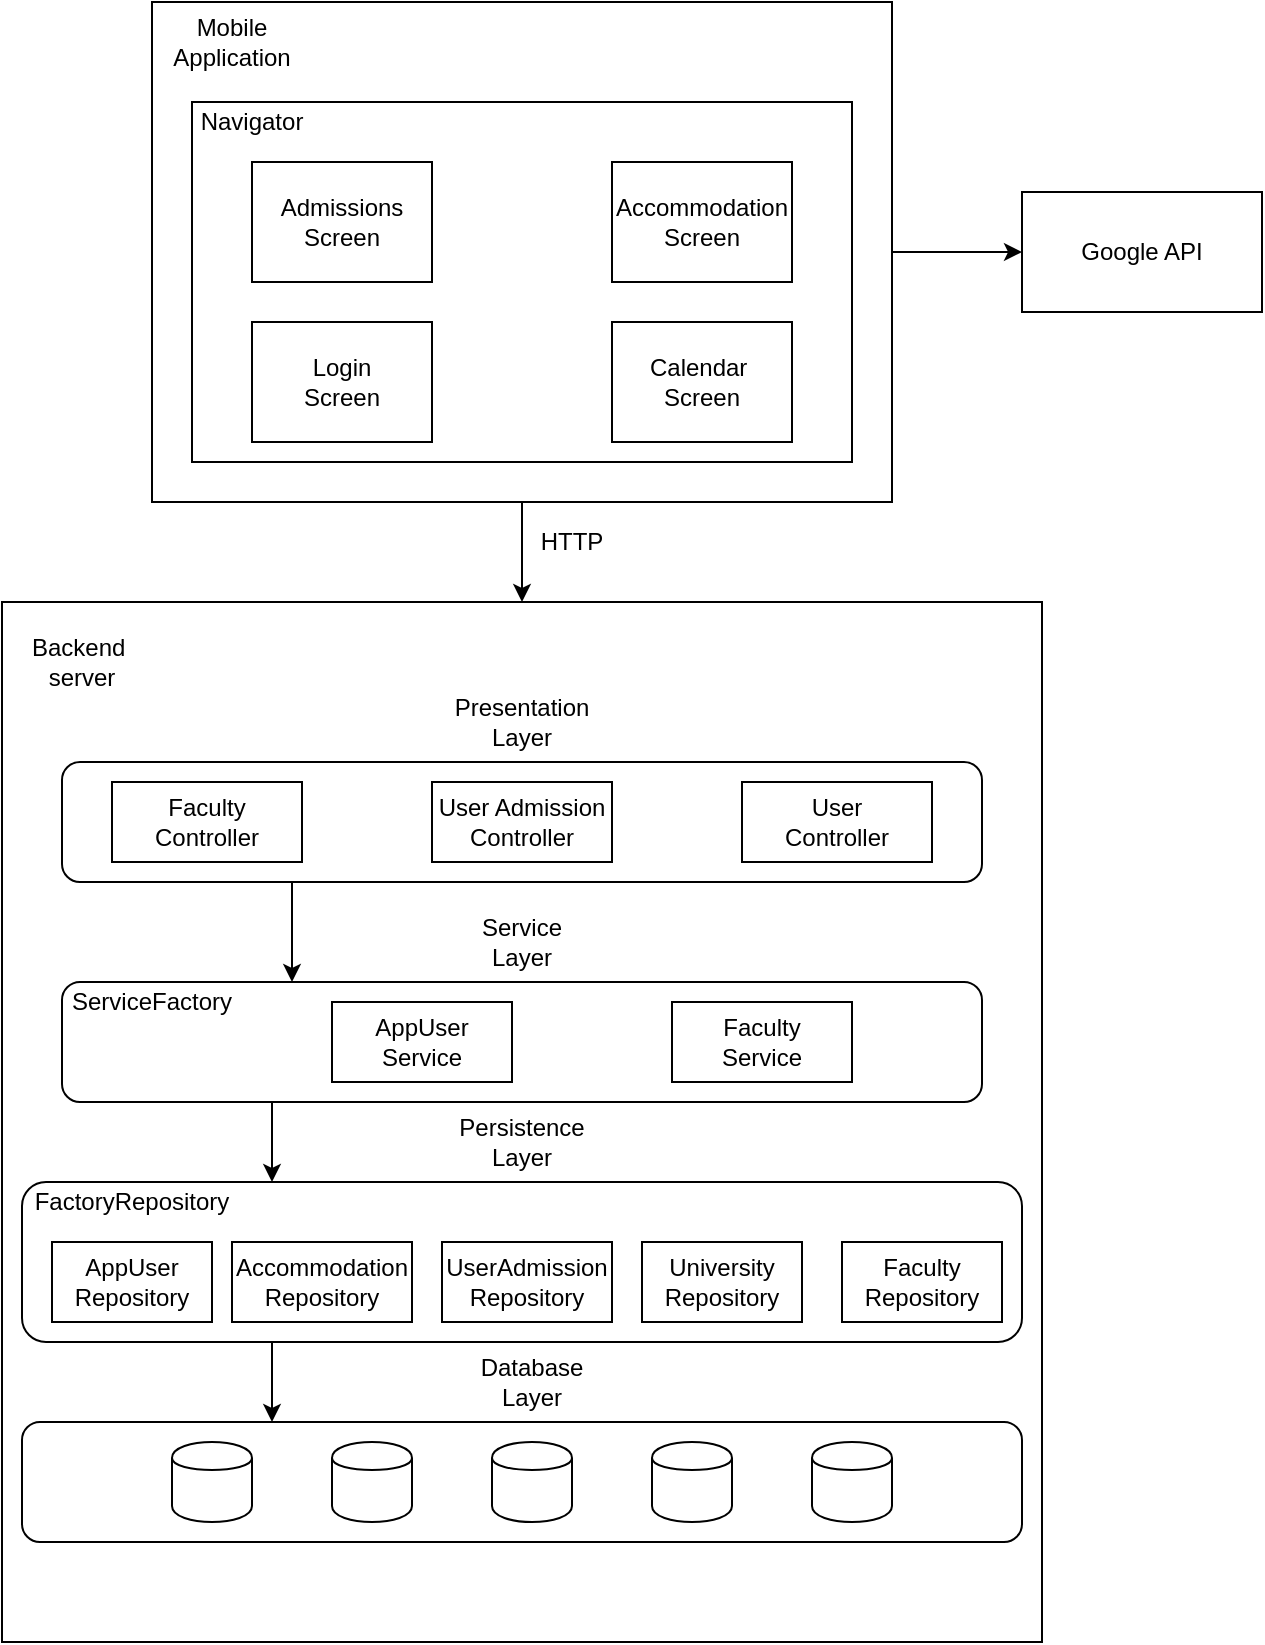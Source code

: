<mxfile version="13.3.4" type="device"><diagram id="6f1mGrwrvJtXrkFQD_nu" name="Page-1"><mxGraphModel dx="1631" dy="964" grid="1" gridSize="10" guides="1" tooltips="1" connect="1" arrows="1" fold="1" page="1" pageScale="1" pageWidth="850" pageHeight="1100" math="0" shadow="0"><root><mxCell id="0"/><mxCell id="1" parent="0"/><mxCell id="Dol069_w7bHy62BMFqkr-1" value="" style="rounded=0;whiteSpace=wrap;html=1;" vertex="1" parent="1"><mxGeometry x="105" y="120" width="370" height="250" as="geometry"/></mxCell><mxCell id="Dol069_w7bHy62BMFqkr-2" value="Mobile&lt;br&gt;Application" style="text;html=1;strokeColor=none;fillColor=none;align=center;verticalAlign=middle;whiteSpace=wrap;rounded=0;" vertex="1" parent="1"><mxGeometry x="125" y="130" width="40" height="20" as="geometry"/></mxCell><mxCell id="Dol069_w7bHy62BMFqkr-3" value="" style="rounded=0;whiteSpace=wrap;html=1;" vertex="1" parent="1"><mxGeometry x="125" y="170" width="330" height="180" as="geometry"/></mxCell><mxCell id="Dol069_w7bHy62BMFqkr-4" value="Navigator" style="text;html=1;strokeColor=none;fillColor=none;align=center;verticalAlign=middle;whiteSpace=wrap;rounded=0;" vertex="1" parent="1"><mxGeometry x="135" y="170" width="40" height="20" as="geometry"/></mxCell><mxCell id="Dol069_w7bHy62BMFqkr-5" value="Login &lt;br&gt;Screen" style="rounded=0;whiteSpace=wrap;html=1;" vertex="1" parent="1"><mxGeometry x="155" y="280" width="90" height="60" as="geometry"/></mxCell><mxCell id="Dol069_w7bHy62BMFqkr-6" value="Accommodation&lt;br&gt;Screen" style="rounded=0;whiteSpace=wrap;html=1;" vertex="1" parent="1"><mxGeometry x="335" y="200" width="90" height="60" as="geometry"/></mxCell><mxCell id="Dol069_w7bHy62BMFqkr-7" value="Calendar&amp;nbsp;&lt;br&gt;Screen" style="rounded=0;whiteSpace=wrap;html=1;" vertex="1" parent="1"><mxGeometry x="335" y="280" width="90" height="60" as="geometry"/></mxCell><mxCell id="Dol069_w7bHy62BMFqkr-8" value="Admissions&lt;br&gt;Screen" style="rounded=0;whiteSpace=wrap;html=1;" vertex="1" parent="1"><mxGeometry x="155" y="200" width="90" height="60" as="geometry"/></mxCell><mxCell id="Dol069_w7bHy62BMFqkr-10" value="" style="rounded=0;whiteSpace=wrap;html=1;" vertex="1" parent="1"><mxGeometry x="30" y="420" width="520" height="520" as="geometry"/></mxCell><mxCell id="Dol069_w7bHy62BMFqkr-11" value="Backend&amp;nbsp;&lt;br&gt;server" style="text;html=1;strokeColor=none;fillColor=none;align=center;verticalAlign=middle;whiteSpace=wrap;rounded=0;" vertex="1" parent="1"><mxGeometry x="50" y="440" width="40" height="20" as="geometry"/></mxCell><mxCell id="Dol069_w7bHy62BMFqkr-48" value="" style="endArrow=classic;html=1;entryX=0.25;entryY=0;entryDx=0;entryDy=0;" edge="1" parent="1" target="Dol069_w7bHy62BMFqkr-55"><mxGeometry width="50" height="50" relative="1" as="geometry"><mxPoint x="165" y="640" as="sourcePoint"/><mxPoint x="185.0" y="730" as="targetPoint"/></mxGeometry></mxCell><mxCell id="Dol069_w7bHy62BMFqkr-49" value="" style="rounded=1;whiteSpace=wrap;html=1;" vertex="1" parent="1"><mxGeometry x="60" y="610" width="460" height="60" as="geometry"/></mxCell><mxCell id="Dol069_w7bHy62BMFqkr-50" value="" style="rounded=1;whiteSpace=wrap;html=1;" vertex="1" parent="1"><mxGeometry x="60" y="500" width="460" height="60" as="geometry"/></mxCell><mxCell id="Dol069_w7bHy62BMFqkr-51" value="Faculty&lt;br&gt;Controller" style="rounded=0;whiteSpace=wrap;html=1;" vertex="1" parent="1"><mxGeometry x="85" y="510" width="95" height="40" as="geometry"/></mxCell><mxCell id="Dol069_w7bHy62BMFqkr-52" value="User Admission&lt;br&gt;Controller" style="rounded=0;whiteSpace=wrap;html=1;" vertex="1" parent="1"><mxGeometry x="245" y="510" width="90" height="40" as="geometry"/></mxCell><mxCell id="Dol069_w7bHy62BMFqkr-53" value="User&lt;br&gt;Controller" style="rounded=0;whiteSpace=wrap;html=1;" vertex="1" parent="1"><mxGeometry x="400" y="510" width="95" height="40" as="geometry"/></mxCell><mxCell id="Dol069_w7bHy62BMFqkr-54" value="ServiceFactory" style="text;html=1;strokeColor=none;fillColor=none;align=center;verticalAlign=middle;whiteSpace=wrap;rounded=0;" vertex="1" parent="1"><mxGeometry x="85" y="610" width="40" height="20" as="geometry"/></mxCell><mxCell id="Dol069_w7bHy62BMFqkr-55" value="" style="rounded=1;whiteSpace=wrap;html=1;" vertex="1" parent="1"><mxGeometry x="40" y="710" width="500" height="80" as="geometry"/></mxCell><mxCell id="Dol069_w7bHy62BMFqkr-56" value="AppUser&lt;br&gt;Service" style="rounded=0;whiteSpace=wrap;html=1;" vertex="1" parent="1"><mxGeometry x="195" y="620" width="90" height="40" as="geometry"/></mxCell><mxCell id="Dol069_w7bHy62BMFqkr-57" value="Faculty&lt;br&gt;Service" style="rounded=0;whiteSpace=wrap;html=1;" vertex="1" parent="1"><mxGeometry x="365" y="620" width="90" height="40" as="geometry"/></mxCell><mxCell id="Dol069_w7bHy62BMFqkr-58" value="FactoryRepository" style="text;html=1;strokeColor=none;fillColor=none;align=center;verticalAlign=middle;whiteSpace=wrap;rounded=0;" vertex="1" parent="1"><mxGeometry x="75" y="710" width="40" height="20" as="geometry"/></mxCell><mxCell id="Dol069_w7bHy62BMFqkr-59" value="AppUser&lt;br&gt;Repository" style="rounded=0;whiteSpace=wrap;html=1;" vertex="1" parent="1"><mxGeometry x="55" y="740" width="80" height="40" as="geometry"/></mxCell><mxCell id="Dol069_w7bHy62BMFqkr-60" value="Accommodation&lt;br&gt;Repository" style="rounded=0;whiteSpace=wrap;html=1;" vertex="1" parent="1"><mxGeometry x="145" y="740" width="90" height="40" as="geometry"/></mxCell><mxCell id="Dol069_w7bHy62BMFqkr-61" value="UserAdmission&lt;br&gt;Repository" style="rounded=0;whiteSpace=wrap;html=1;" vertex="1" parent="1"><mxGeometry x="250" y="740" width="85" height="40" as="geometry"/></mxCell><mxCell id="Dol069_w7bHy62BMFqkr-62" value="University&lt;br&gt;Repository" style="rounded=0;whiteSpace=wrap;html=1;" vertex="1" parent="1"><mxGeometry x="350" y="740" width="80" height="40" as="geometry"/></mxCell><mxCell id="Dol069_w7bHy62BMFqkr-63" value="Faculty&lt;br&gt;Repository" style="rounded=0;whiteSpace=wrap;html=1;" vertex="1" parent="1"><mxGeometry x="450" y="740" width="80" height="40" as="geometry"/></mxCell><mxCell id="Dol069_w7bHy62BMFqkr-64" value="" style="rounded=1;whiteSpace=wrap;html=1;" vertex="1" parent="1"><mxGeometry x="40" y="830" width="500" height="60" as="geometry"/></mxCell><mxCell id="Dol069_w7bHy62BMFqkr-65" value="" style="shape=cylinder;whiteSpace=wrap;html=1;boundedLbl=1;backgroundOutline=1;" vertex="1" parent="1"><mxGeometry x="195" y="840" width="40" height="40" as="geometry"/></mxCell><mxCell id="Dol069_w7bHy62BMFqkr-66" value="" style="shape=cylinder;whiteSpace=wrap;html=1;boundedLbl=1;backgroundOutline=1;" vertex="1" parent="1"><mxGeometry x="275" y="840" width="40" height="40" as="geometry"/></mxCell><mxCell id="Dol069_w7bHy62BMFqkr-67" value="" style="shape=cylinder;whiteSpace=wrap;html=1;boundedLbl=1;backgroundOutline=1;" vertex="1" parent="1"><mxGeometry x="355" y="840" width="40" height="40" as="geometry"/></mxCell><mxCell id="Dol069_w7bHy62BMFqkr-68" value="" style="shape=cylinder;whiteSpace=wrap;html=1;boundedLbl=1;backgroundOutline=1;" vertex="1" parent="1"><mxGeometry x="435" y="840" width="40" height="40" as="geometry"/></mxCell><mxCell id="Dol069_w7bHy62BMFqkr-69" value="" style="shape=cylinder;whiteSpace=wrap;html=1;boundedLbl=1;backgroundOutline=1;" vertex="1" parent="1"><mxGeometry x="115" y="840" width="40" height="40" as="geometry"/></mxCell><mxCell id="Dol069_w7bHy62BMFqkr-70" value="Presentation Layer" style="text;html=1;strokeColor=none;fillColor=none;align=center;verticalAlign=middle;whiteSpace=wrap;rounded=0;" vertex="1" parent="1"><mxGeometry x="270" y="470" width="40" height="20" as="geometry"/></mxCell><mxCell id="Dol069_w7bHy62BMFqkr-71" value="Service Layer" style="text;html=1;strokeColor=none;fillColor=none;align=center;verticalAlign=middle;whiteSpace=wrap;rounded=0;" vertex="1" parent="1"><mxGeometry x="270" y="580" width="40" height="20" as="geometry"/></mxCell><mxCell id="Dol069_w7bHy62BMFqkr-72" value="Persistence Layer" style="text;html=1;strokeColor=none;fillColor=none;align=center;verticalAlign=middle;whiteSpace=wrap;rounded=0;" vertex="1" parent="1"><mxGeometry x="270" y="680" width="40" height="20" as="geometry"/></mxCell><mxCell id="Dol069_w7bHy62BMFqkr-73" value="Database Layer" style="text;html=1;strokeColor=none;fillColor=none;align=center;verticalAlign=middle;whiteSpace=wrap;rounded=0;" vertex="1" parent="1"><mxGeometry x="275" y="800" width="40" height="20" as="geometry"/></mxCell><mxCell id="Dol069_w7bHy62BMFqkr-74" value="" style="endArrow=classic;html=1;exitX=0.25;exitY=1;exitDx=0;exitDy=0;entryX=0.25;entryY=0;entryDx=0;entryDy=0;" edge="1" parent="1" source="Dol069_w7bHy62BMFqkr-50" target="Dol069_w7bHy62BMFqkr-49"><mxGeometry width="50" height="50" relative="1" as="geometry"><mxPoint x="200" y="600" as="sourcePoint"/><mxPoint x="90" y="660" as="targetPoint"/></mxGeometry></mxCell><mxCell id="Dol069_w7bHy62BMFqkr-75" value="" style="endArrow=classic;html=1;entryX=0.25;entryY=0;entryDx=0;entryDy=0;exitX=0.25;exitY=1;exitDx=0;exitDy=0;" edge="1" parent="1" source="Dol069_w7bHy62BMFqkr-55" target="Dol069_w7bHy62BMFqkr-64"><mxGeometry width="50" height="50" relative="1" as="geometry"><mxPoint x="180" y="700" as="sourcePoint"/><mxPoint x="320" y="800" as="targetPoint"/></mxGeometry></mxCell><mxCell id="Dol069_w7bHy62BMFqkr-76" value="" style="endArrow=classic;html=1;exitX=0.5;exitY=1;exitDx=0;exitDy=0;entryX=0.5;entryY=0;entryDx=0;entryDy=0;" edge="1" parent="1" source="Dol069_w7bHy62BMFqkr-1" target="Dol069_w7bHy62BMFqkr-10"><mxGeometry width="50" height="50" relative="1" as="geometry"><mxPoint x="390" y="510" as="sourcePoint"/><mxPoint x="440" y="460" as="targetPoint"/></mxGeometry></mxCell><mxCell id="Dol069_w7bHy62BMFqkr-77" value="HTTP" style="text;html=1;strokeColor=none;fillColor=none;align=center;verticalAlign=middle;whiteSpace=wrap;rounded=0;" vertex="1" parent="1"><mxGeometry x="295" y="380" width="40" height="20" as="geometry"/></mxCell><mxCell id="Dol069_w7bHy62BMFqkr-78" value="Google API" style="rounded=0;whiteSpace=wrap;html=1;" vertex="1" parent="1"><mxGeometry x="540" y="215" width="120" height="60" as="geometry"/></mxCell><mxCell id="Dol069_w7bHy62BMFqkr-79" value="" style="endArrow=classic;html=1;exitX=1;exitY=0.5;exitDx=0;exitDy=0;entryX=0;entryY=0.5;entryDx=0;entryDy=0;" edge="1" parent="1" source="Dol069_w7bHy62BMFqkr-1" target="Dol069_w7bHy62BMFqkr-78"><mxGeometry width="50" height="50" relative="1" as="geometry"><mxPoint x="390" y="310" as="sourcePoint"/><mxPoint x="440" y="260" as="targetPoint"/></mxGeometry></mxCell></root></mxGraphModel></diagram></mxfile>